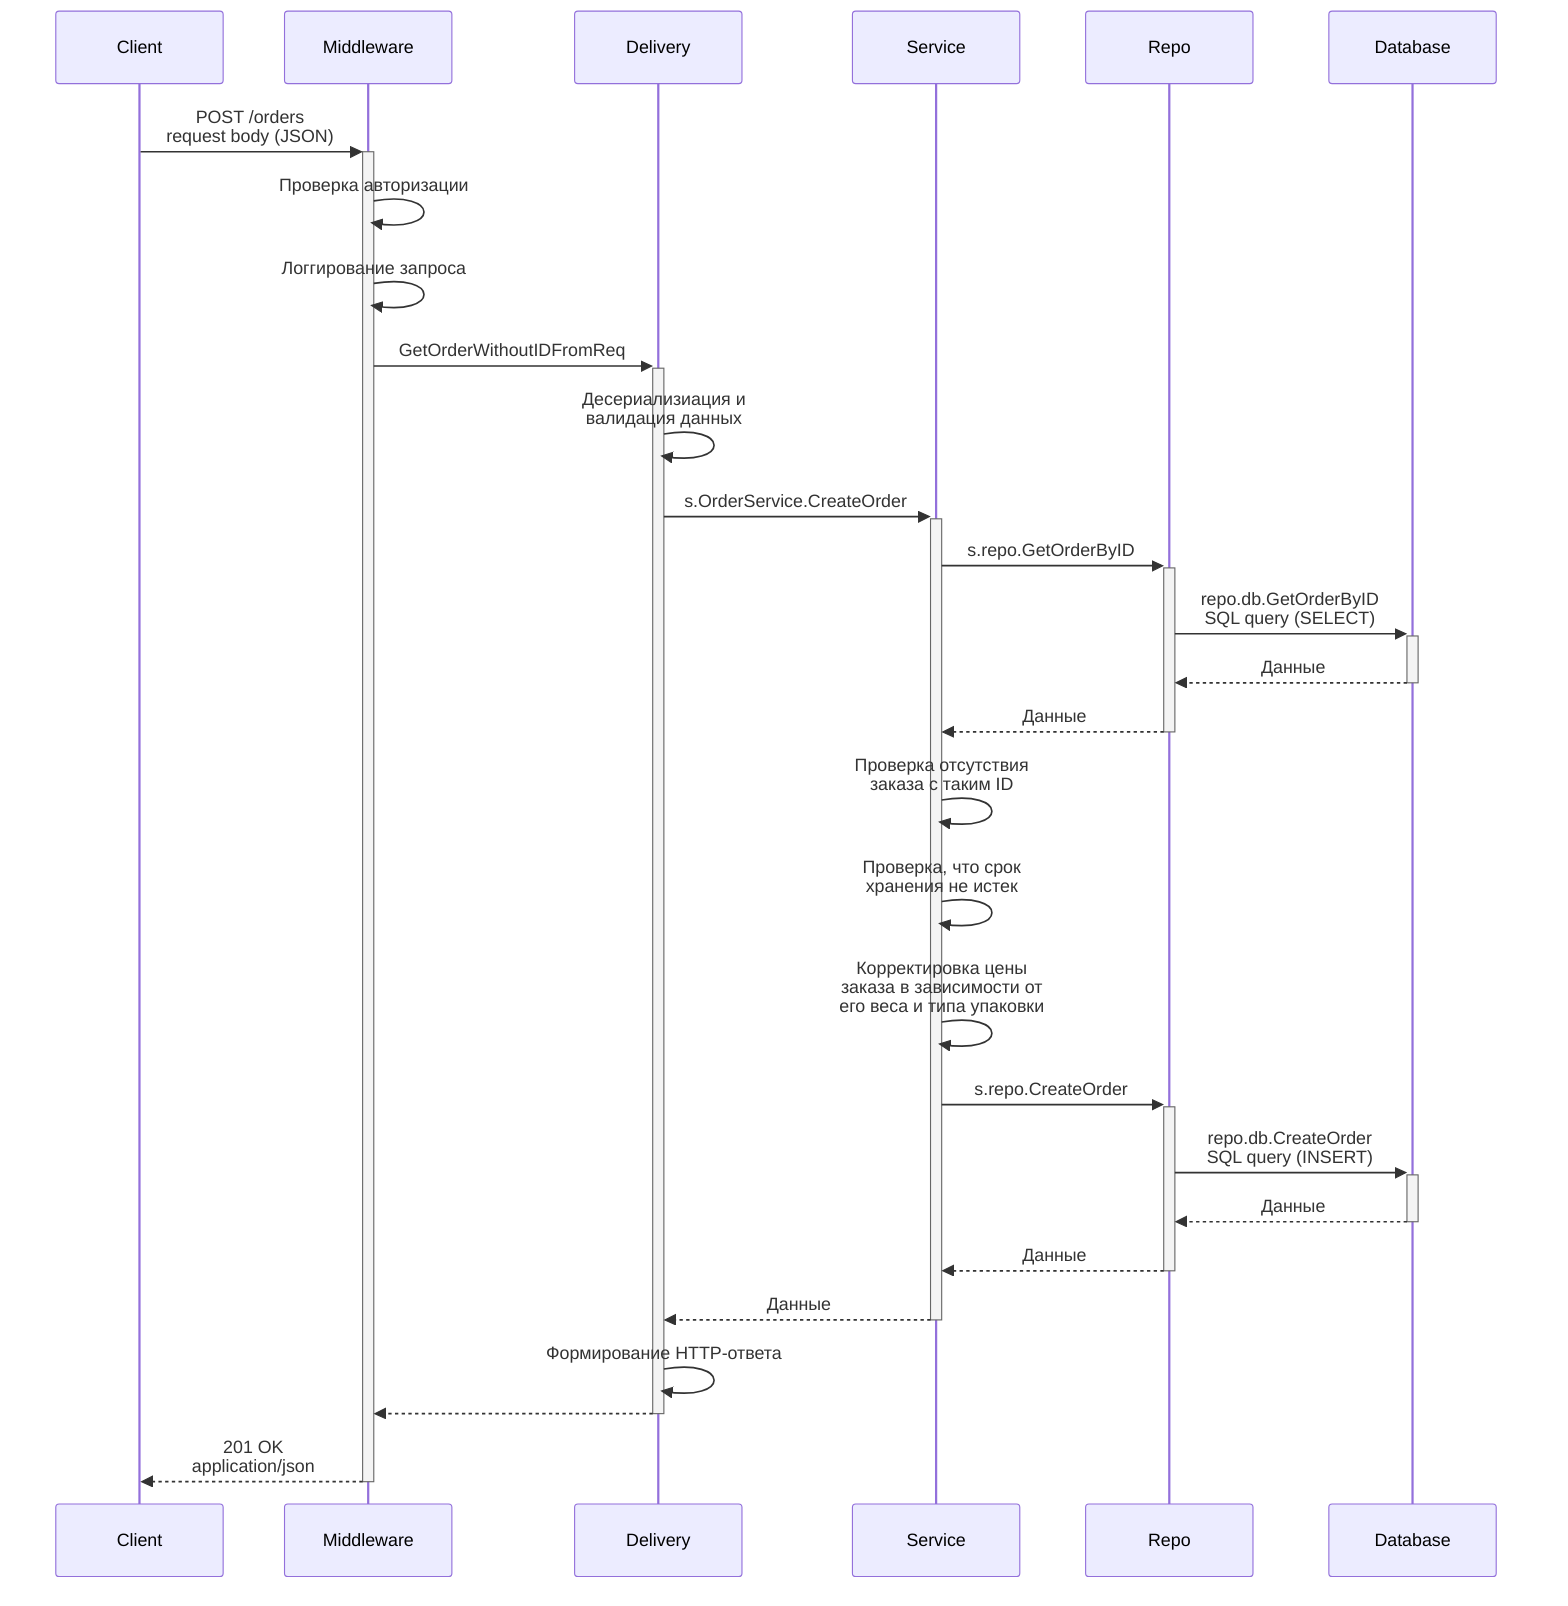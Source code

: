 sequenceDiagram
    Client->>+Middleware: POST /orders <br> request body (JSON)

    Middleware->>Middleware: Проверка авторизации
    Middleware->>Middleware: Логгирование запроса
    Middleware->>+Delivery: GetOrderWithoutIDFromReq

    Delivery->>Delivery: Десериализиация и <br> валидация данных
    Delivery->>+Service: s.OrderService.CreateOrder

    Service->>+Repo: s.repo.GetOrderByID
    Repo->>+Database: repo.db.GetOrderByID <br> SQL query (SELECT)
    Database-->>-Repo: Данные
    Repo-->>-Service: Данные

    Service->>Service: Проверка отсутствия <br> заказа с таким ID
    Service->>Service: Проверка, что срок <br> хранения не истек
    Service->>Service: Корректировка цены <br> заказа в зависимости от <br> его веса и типа упаковки

    Service->>+Repo: s.repo.CreateOrder
    Repo->>+Database: repo.db.CreateOrder <br> SQL query (INSERT)
    Database-->>-Repo: Данные
    Repo-->>-Service: Данные

    Service-->>-Delivery: Данные
    Delivery->>Delivery: Формирование HTTP-ответа

    Delivery-->>-Middleware: 

    Middleware-->>-Client: 201 OK <br> application/json